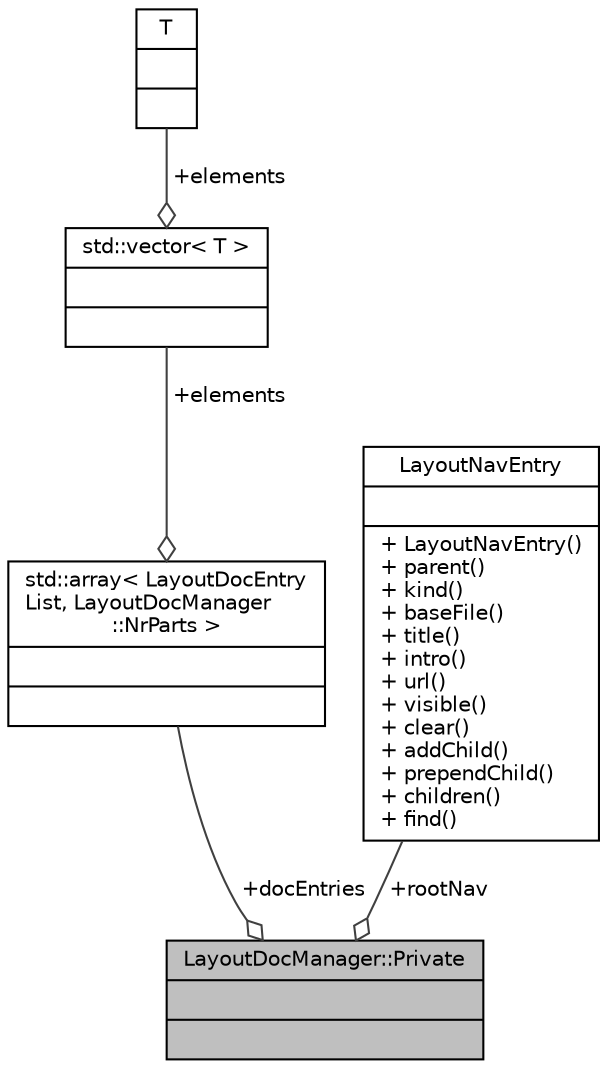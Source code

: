 digraph "LayoutDocManager::Private"
{
 // LATEX_PDF_SIZE
  edge [fontname="Helvetica",fontsize="10",labelfontname="Helvetica",labelfontsize="10"];
  node [fontname="Helvetica",fontsize="10",shape=record];
  Node1 [label="{LayoutDocManager::Private\n||}",height=0.2,width=0.4,color="black", fillcolor="grey75", style="filled", fontcolor="black",tooltip=" "];
  Node2 -> Node1 [color="grey25",fontsize="10",style="solid",label=" +docEntries" ,arrowhead="odiamond",fontname="Helvetica"];
  Node2 [label="{std::array\< LayoutDocEntry\lList, LayoutDocManager\l::NrParts \>\n||}",height=0.2,width=0.4,color="black", fillcolor="white", style="filled",tooltip=" "];
  Node3 -> Node2 [color="grey25",fontsize="10",style="solid",label=" +elements" ,arrowhead="odiamond",fontname="Helvetica"];
  Node3 [label="{std::vector\< T \>\n||}",height=0.2,width=0.4,color="black", fillcolor="white", style="filled",tooltip=" "];
  Node4 -> Node3 [color="grey25",fontsize="10",style="solid",label=" +elements" ,arrowhead="odiamond",fontname="Helvetica"];
  Node4 [label="{T\n||}",height=0.2,width=0.4,color="black", fillcolor="white", style="filled",tooltip=" "];
  Node5 -> Node1 [color="grey25",fontsize="10",style="solid",label=" +rootNav" ,arrowhead="odiamond",fontname="Helvetica"];
  Node5 [label="{LayoutNavEntry\n||+ LayoutNavEntry()\l+ parent()\l+ kind()\l+ baseFile()\l+ title()\l+ intro()\l+ url()\l+ visible()\l+ clear()\l+ addChild()\l+ prependChild()\l+ children()\l+ find()\l}",height=0.2,width=0.4,color="black", fillcolor="white", style="filled",URL="$structLayoutNavEntry.html",tooltip="Base class for the layout of a navigation item at the top of the HTML pages."];
}
